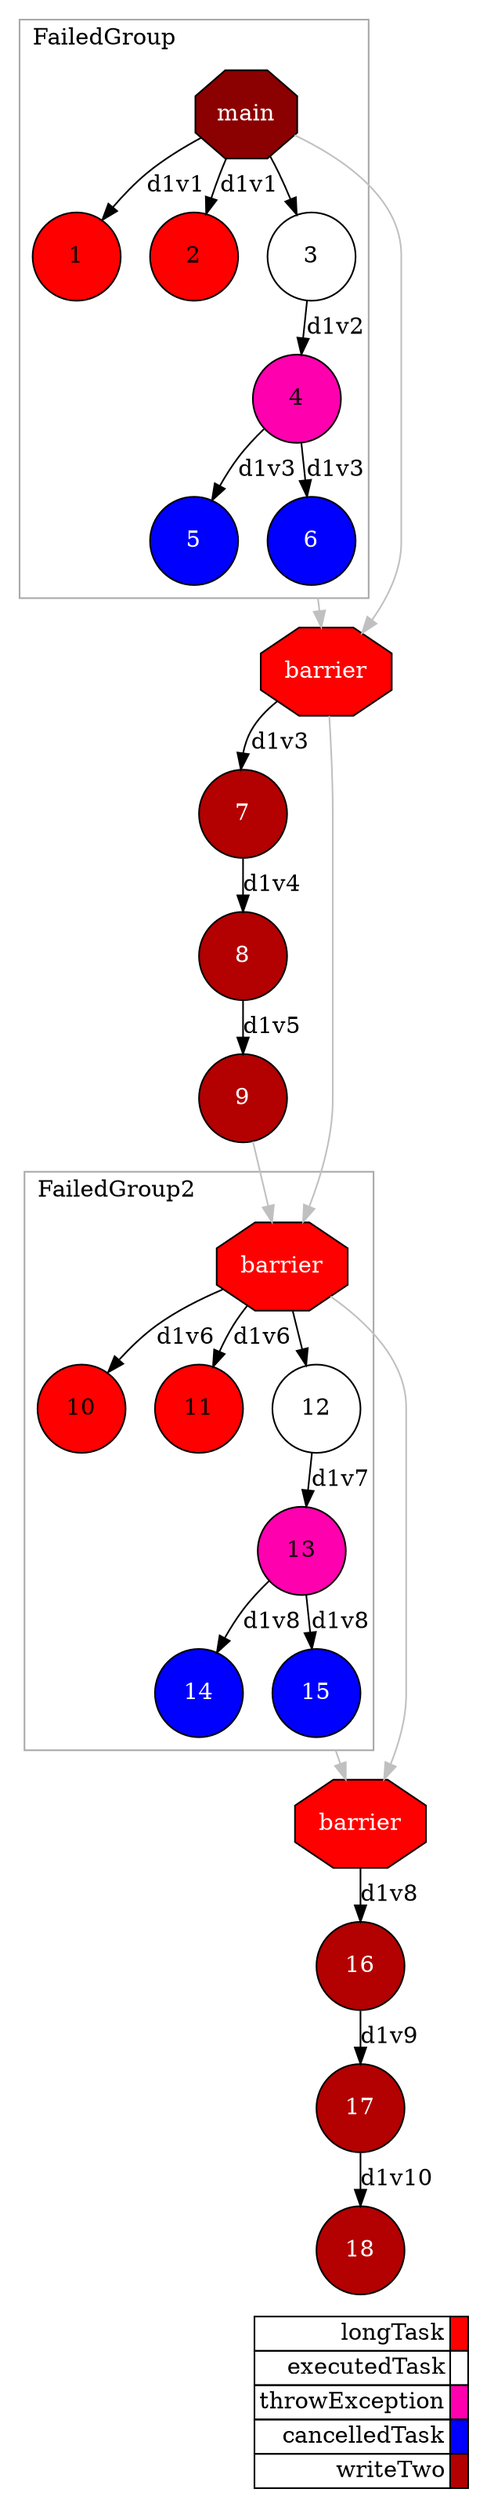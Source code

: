 digraph {
  rankdir=TB;
  labeljust="l";
  compound= true;
  subgraph dependence_graph {
    ranksep=0.20;
    node[height=0.75];

Synchro0[label="main", shape=octagon, style=filled fillcolor="#8B0000" fontcolor="#FFFFFF"];
subgraph clusterTasksFailedGroup {
shape=rect;
node[height=0.75];
color="#A9A9A9"; 
label="FailedGroup";

1[shape=circle, style=filled fillcolor="#ff0000" fontcolor="#000000"];
Synchro0 -> 1 [label="d1v1"];
2[shape=circle, style=filled fillcolor="#ff0000" fontcolor="#000000"];
Synchro0 -> 2 [label="d1v1"];
3[shape=circle, style=filled fillcolor="#ffffff" fontcolor="#000000"];
Synchro0 -> 3;
4[shape=circle, style=filled fillcolor="#ff00ae" fontcolor="#000000"];
3 -> 4 [label="d1v2"];
5[shape=circle, style=filled fillcolor="#0000ff" fontcolor="#ffffff"];
4 -> 5 [label="d1v3"];
6[shape=circle, style=filled fillcolor="#0000ff" fontcolor="#ffffff"];
4 -> 6 [label="d1v3"];
}

Synchro1[label="barrier", shape=octagon, style=filled fillcolor="#ff0000" fontcolor="#FFFFFF"];
Synchro0 -> Synchro1 [color=grey];
6 -> Synchro1 [color=grey][ ltail="clusterTasksFailedGroup" ];
7[shape=circle, style=filled fillcolor="#b30000" fontcolor="#ffffff"];
Synchro1 -> 7 [label="d1v3"];
8[shape=circle, style=filled fillcolor="#b30000" fontcolor="#ffffff"];
7 -> 8 [label="d1v4"];
9[shape=circle, style=filled fillcolor="#b30000" fontcolor="#ffffff"];
8 -> 9 [label="d1v5"];
Synchro2[label="barrier", shape=octagon, style=filled fillcolor="#ff0000" fontcolor="#FFFFFF"];
Synchro1 -> Synchro2 [color=grey];
9 -> Synchro2 [color=grey];
subgraph clusterTasksFailedGroup2 {
shape=rect;
node[height=0.75];
color="#A9A9A9"; 
label="FailedGroup2";

10[shape=circle, style=filled fillcolor="#ff0000" fontcolor="#000000"];
Synchro2 -> 10 [label="d1v6"];
11[shape=circle, style=filled fillcolor="#ff0000" fontcolor="#000000"];
Synchro2 -> 11 [label="d1v6"];
12[shape=circle, style=filled fillcolor="#ffffff" fontcolor="#000000"];
Synchro2 -> 12;
13[shape=circle, style=filled fillcolor="#ff00ae" fontcolor="#000000"];
12 -> 13 [label="d1v7"];
14[shape=circle, style=filled fillcolor="#0000ff" fontcolor="#ffffff"];
13 -> 14 [label="d1v8"];
15[shape=circle, style=filled fillcolor="#0000ff" fontcolor="#ffffff"];
13 -> 15 [label="d1v8"];
}

Synchro3[label="barrier", shape=octagon, style=filled fillcolor="#ff0000" fontcolor="#FFFFFF"];
Synchro2 -> Synchro3 [color=grey];
15 -> Synchro3 [color=grey][ ltail="clusterTasksFailedGroup2" ];
16[shape=circle, style=filled fillcolor="#b30000" fontcolor="#ffffff"];
Synchro3 -> 16 [label="d1v8"];
17[shape=circle, style=filled fillcolor="#b30000" fontcolor="#ffffff"];
16 -> 17 [label="d1v9"];
18[shape=circle, style=filled fillcolor="#b30000" fontcolor="#ffffff"];
17 -> 18 [label="d1v10"];  }
  subgraph legend {
    rank=sink;
    node [shape=plaintext, height=0.75];
    ranksep=0.20;
    label = "Legend";
    key [label=<
      <table border="0" cellpadding="2" cellspacing="0" cellborder="1">
<tr>
<td align="right">longTask</td>
<td bgcolor="#ff0000">&nbsp;</td>
</tr>
<tr>
<td align="right">executedTask</td>
<td bgcolor="#ffffff">&nbsp;</td>
</tr>
<tr>
<td align="right">throwException</td>
<td bgcolor="#ff00ae">&nbsp;</td>
</tr>
<tr>
<td align="right">cancelledTask</td>
<td bgcolor="#0000ff">&nbsp;</td>
</tr>
<tr>
<td align="right">writeTwo</td>
<td bgcolor="#b30000">&nbsp;</td>
</tr>
      </table>
    >]
  }
}
